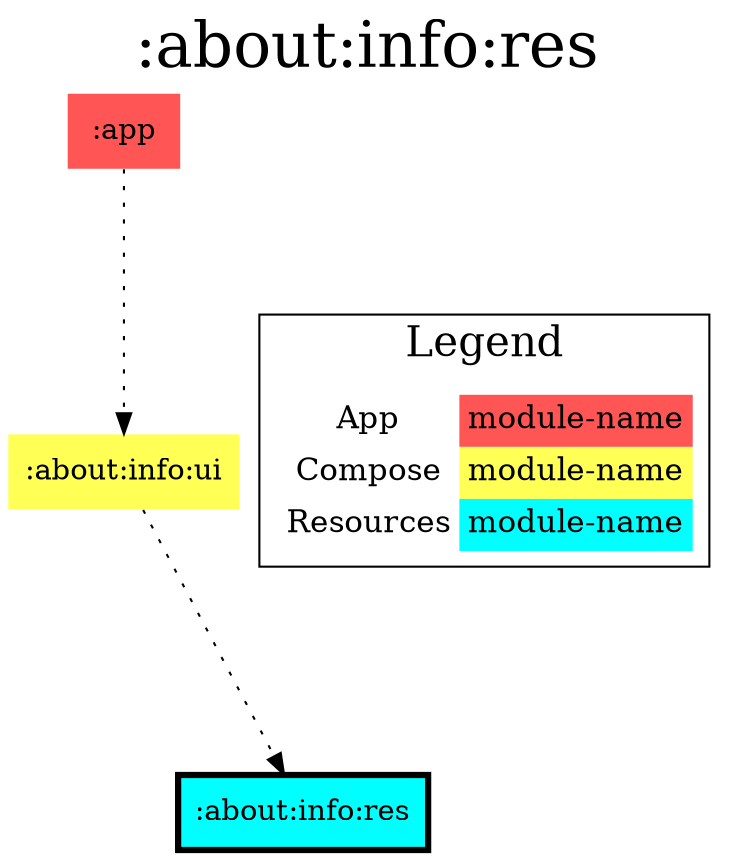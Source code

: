 digraph {
edge ["dir"="forward"]
graph ["dpi"="100","label"=":about:info:res","labelloc"="t","fontsize"="30","ranksep"="1.5","rankdir"="TB"]
node ["style"="filled"]
":about:info:res" ["fillcolor"="#00FFFF","color"="black","penwidth"="3","shape"="box"]
":about:info:ui" ["fillcolor"="#FFFF55","shape"="none"]
":app" ["fillcolor"="#FF5555","shape"="none"]
{
edge ["dir"="none"]
graph ["rank"="same"]
":about:info:res"
}
":about:info:ui" -> ":about:info:res" ["style"="dotted"]
":app" -> ":about:info:ui" ["style"="dotted"]
subgraph "cluster_legend" {
edge ["dir"="none"]
graph ["label"="Legend","fontsize"="20"]
"Legend" ["style"="filled","fillcolor"="#FFFFFF","shape"="none","margin"="0","fontsize"="15","label"=<
<TABLE BORDER="0" CELLBORDER="0" CELLSPACING="0" CELLPADDING="4">
<TR><TD>App</TD><TD BGCOLOR="#FF5555">module-name</TD></TR>
<TR><TD>Compose</TD><TD BGCOLOR="#FFFF55">module-name</TD></TR>
<TR><TD>Resources</TD><TD BGCOLOR="#00FFFF">module-name</TD></TR>
</TABLE>
>]
} -> ":about:info:res" ["style"="invis"]
}
